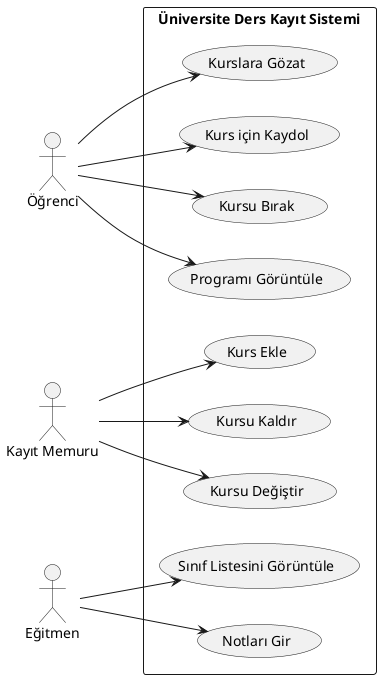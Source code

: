 @startuml Soru
left to right direction
skinparam packageStyle rectangle

actor Student as "Öğrenci"
actor Registrar as "Kayıt Memuru"
actor Instructor as "Eğitmen"

rectangle "Üniversite Ders Kayıt Sistemi" {
    usecase (BrowseCourses) as "Kurslara Gözat"
    usecase (EnrollInCourse) as "Kurs için Kaydol"
    usecase (DropCourse) as "Kursu Bırak"
    usecase (ViewSchedule) as "Programı Görüntüle"
    usecase (AddCourse) as "Kurs Ekle"
    usecase (RemoveCourse) as "Kursu Kaldır"
    usecase (ModifyCourse) as "Kursu Değiştir"
    usecase (ViewClassList) as "Sınıf Listesini Görüntüle"
    usecase (EnterGrades) as "Notları Gir"

    Student --> BrowseCourses
    Student --> EnrollInCourse
    Student --> DropCourse
    Student --> ViewSchedule

    Registrar --> AddCourse
    Registrar --> RemoveCourse
    Registrar --> ModifyCourse

    Instructor --> ViewClassList
    Instructor --> EnterGrades
}

@enduml
